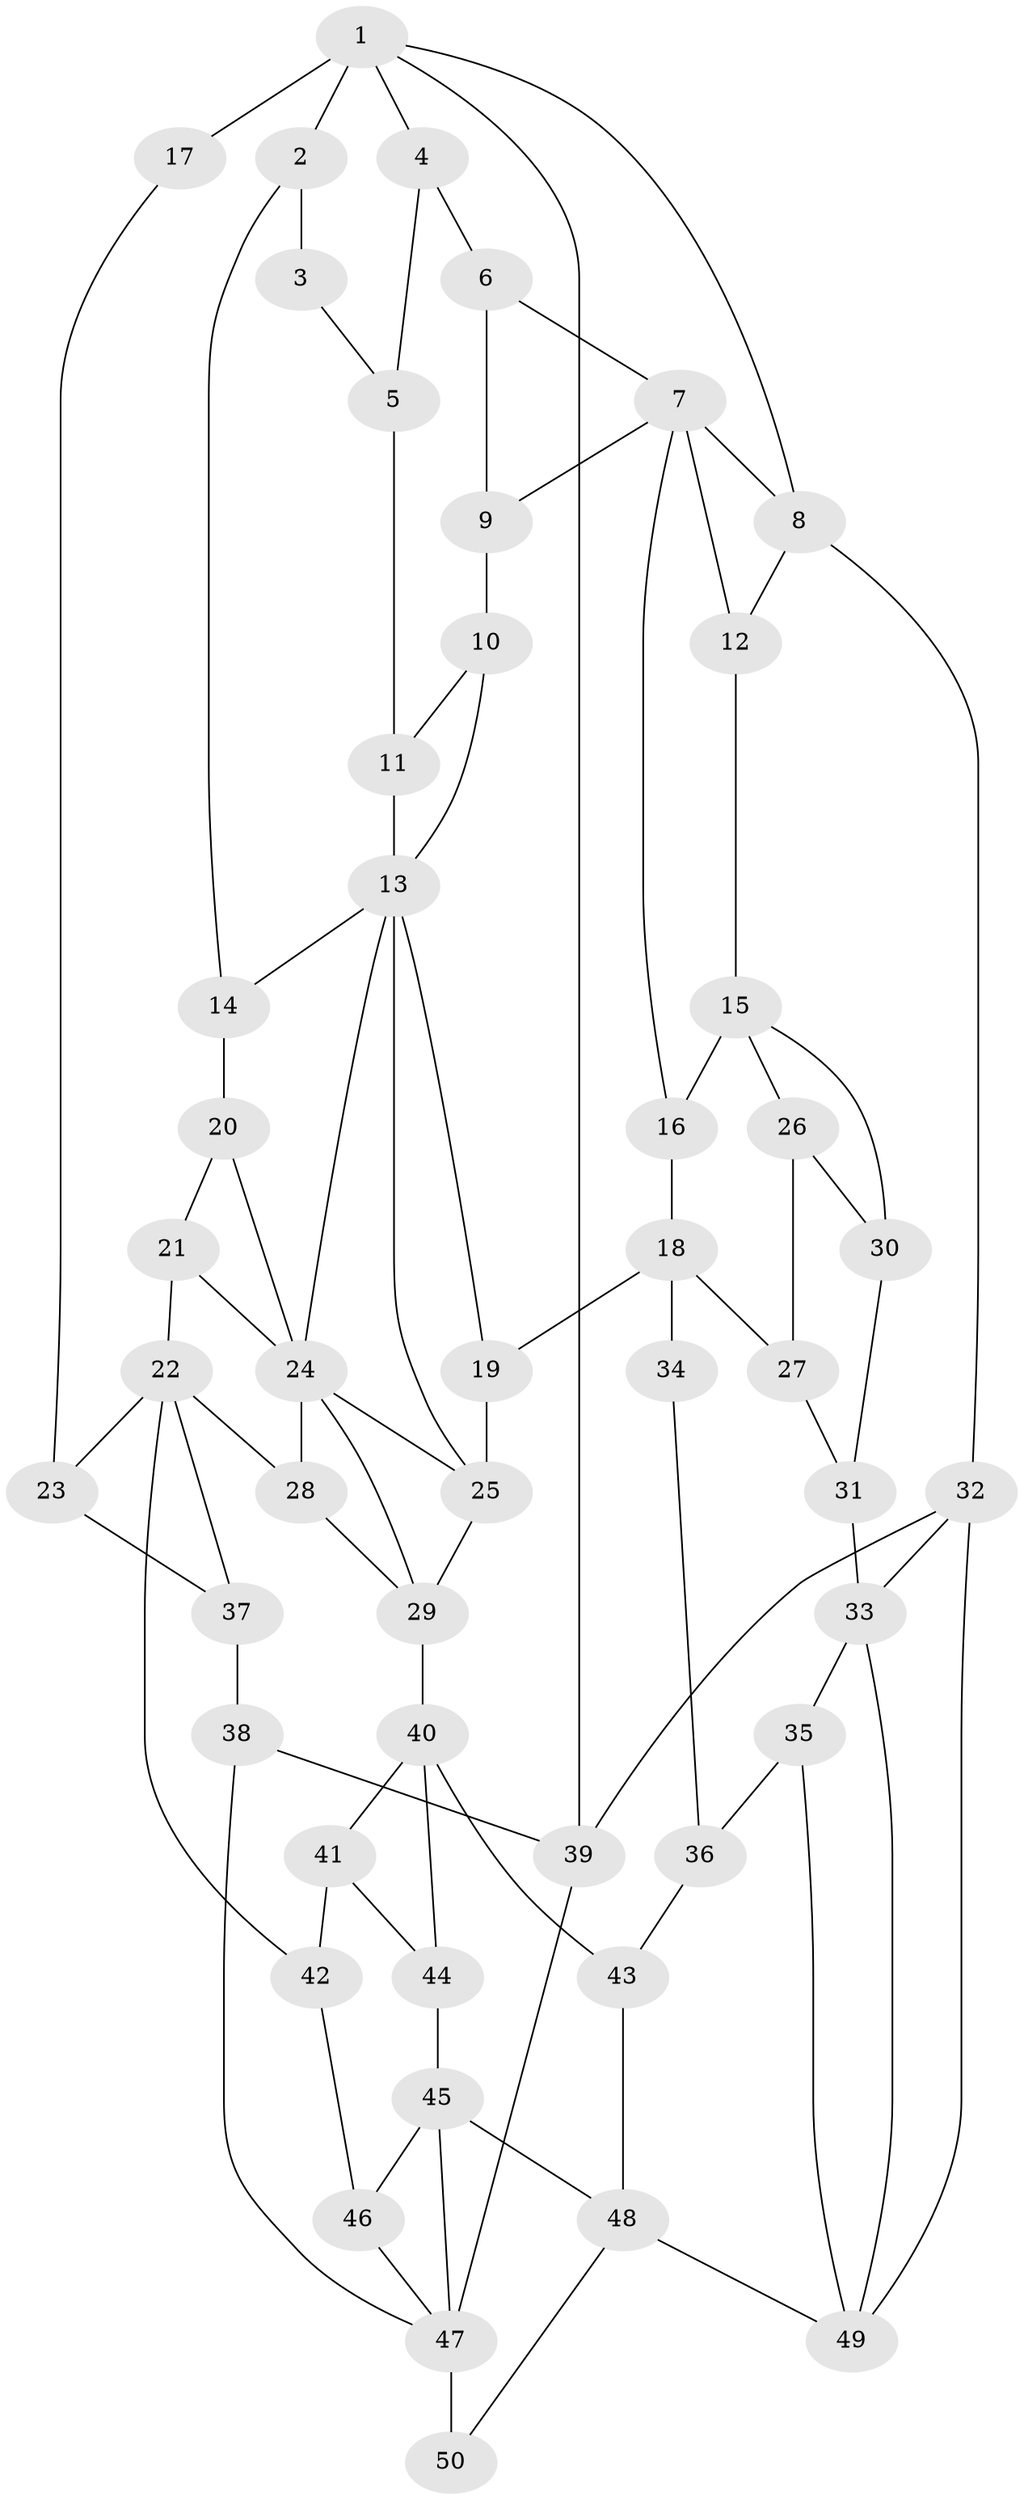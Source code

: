 // original degree distribution, {3: 0.02, 4: 0.25, 5: 0.5, 6: 0.23}
// Generated by graph-tools (version 1.1) at 2025/38/03/09/25 02:38:21]
// undirected, 50 vertices, 86 edges
graph export_dot {
graph [start="1"]
  node [color=gray90,style=filled];
  1;
  2;
  3;
  4;
  5;
  6;
  7;
  8;
  9;
  10;
  11;
  12;
  13;
  14;
  15;
  16;
  17;
  18;
  19;
  20;
  21;
  22;
  23;
  24;
  25;
  26;
  27;
  28;
  29;
  30;
  31;
  32;
  33;
  34;
  35;
  36;
  37;
  38;
  39;
  40;
  41;
  42;
  43;
  44;
  45;
  46;
  47;
  48;
  49;
  50;
  1 -- 2 [weight=1.0];
  1 -- 4 [weight=1.0];
  1 -- 8 [weight=1.0];
  1 -- 17 [weight=2.0];
  1 -- 39 [weight=1.0];
  2 -- 3 [weight=1.0];
  2 -- 14 [weight=1.0];
  3 -- 5 [weight=1.0];
  4 -- 5 [weight=1.0];
  4 -- 6 [weight=1.0];
  5 -- 11 [weight=1.0];
  6 -- 7 [weight=1.0];
  6 -- 9 [weight=1.0];
  7 -- 8 [weight=1.0];
  7 -- 9 [weight=1.0];
  7 -- 12 [weight=2.0];
  7 -- 16 [weight=1.0];
  8 -- 12 [weight=1.0];
  8 -- 32 [weight=1.0];
  9 -- 10 [weight=1.0];
  10 -- 11 [weight=1.0];
  10 -- 13 [weight=1.0];
  11 -- 13 [weight=1.0];
  12 -- 15 [weight=2.0];
  13 -- 14 [weight=1.0];
  13 -- 19 [weight=1.0];
  13 -- 24 [weight=1.0];
  13 -- 25 [weight=1.0];
  14 -- 20 [weight=1.0];
  15 -- 16 [weight=2.0];
  15 -- 26 [weight=1.0];
  15 -- 30 [weight=1.0];
  16 -- 18 [weight=1.0];
  17 -- 23 [weight=1.0];
  18 -- 19 [weight=2.0];
  18 -- 27 [weight=1.0];
  18 -- 34 [weight=2.0];
  19 -- 25 [weight=2.0];
  20 -- 21 [weight=1.0];
  20 -- 24 [weight=1.0];
  21 -- 22 [weight=1.0];
  21 -- 24 [weight=1.0];
  22 -- 23 [weight=1.0];
  22 -- 28 [weight=1.0];
  22 -- 37 [weight=1.0];
  22 -- 42 [weight=2.0];
  23 -- 37 [weight=1.0];
  24 -- 25 [weight=1.0];
  24 -- 28 [weight=1.0];
  24 -- 29 [weight=1.0];
  25 -- 29 [weight=1.0];
  26 -- 27 [weight=1.0];
  26 -- 30 [weight=1.0];
  27 -- 31 [weight=1.0];
  28 -- 29 [weight=1.0];
  29 -- 40 [weight=2.0];
  30 -- 31 [weight=1.0];
  31 -- 33 [weight=2.0];
  32 -- 33 [weight=1.0];
  32 -- 39 [weight=1.0];
  32 -- 49 [weight=1.0];
  33 -- 35 [weight=1.0];
  33 -- 49 [weight=2.0];
  34 -- 36 [weight=1.0];
  35 -- 36 [weight=1.0];
  35 -- 49 [weight=1.0];
  36 -- 43 [weight=1.0];
  37 -- 38 [weight=1.0];
  38 -- 39 [weight=1.0];
  38 -- 47 [weight=1.0];
  39 -- 47 [weight=1.0];
  40 -- 41 [weight=1.0];
  40 -- 43 [weight=2.0];
  40 -- 44 [weight=1.0];
  41 -- 42 [weight=1.0];
  41 -- 44 [weight=1.0];
  42 -- 46 [weight=1.0];
  43 -- 48 [weight=1.0];
  44 -- 45 [weight=1.0];
  45 -- 46 [weight=1.0];
  45 -- 47 [weight=1.0];
  45 -- 48 [weight=1.0];
  46 -- 47 [weight=1.0];
  47 -- 50 [weight=2.0];
  48 -- 49 [weight=2.0];
  48 -- 50 [weight=1.0];
}
